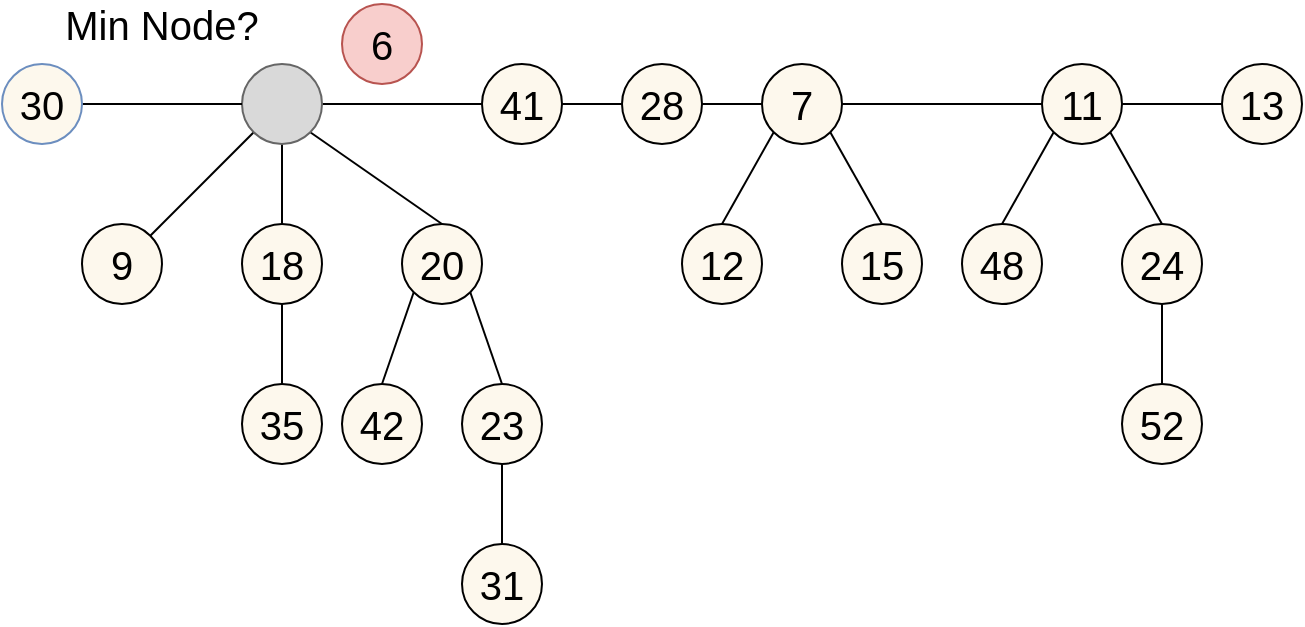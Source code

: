 <mxfile version="13.1.14" type="device"><diagram id="Bn5bFr40HY5l-_l_uHLW" name="第 1 页"><mxGraphModel dx="1038" dy="540" grid="1" gridSize="10" guides="1" tooltips="1" connect="1" arrows="1" fold="1" page="1" pageScale="1" pageWidth="827" pageHeight="1169" math="0" shadow="0"><root><mxCell id="0"/><mxCell id="1" parent="0"/><mxCell id="mephi8BlvPMv_R42au-Z-41" style="rounded=0;orthogonalLoop=1;jettySize=auto;html=1;exitX=0;exitY=1;exitDx=0;exitDy=0;entryX=1;entryY=0;entryDx=0;entryDy=0;fontSize=20;strokeColor=#000000;endArrow=none;endFill=0;" parent="1" source="mephi8BlvPMv_R42au-Z-1" target="mephi8BlvPMv_R42au-Z-24" edge="1"><mxGeometry relative="1" as="geometry"/></mxCell><mxCell id="mephi8BlvPMv_R42au-Z-45" style="edgeStyle=none;rounded=0;orthogonalLoop=1;jettySize=auto;html=1;exitX=0.5;exitY=1;exitDx=0;exitDy=0;entryX=0.5;entryY=0;entryDx=0;entryDy=0;endArrow=none;endFill=0;strokeColor=#000000;fontSize=20;" parent="1" source="mephi8BlvPMv_R42au-Z-1" target="mephi8BlvPMv_R42au-Z-25" edge="1"><mxGeometry relative="1" as="geometry"/></mxCell><mxCell id="mephi8BlvPMv_R42au-Z-46" style="edgeStyle=none;rounded=0;orthogonalLoop=1;jettySize=auto;html=1;exitX=1;exitY=1;exitDx=0;exitDy=0;entryX=0.5;entryY=0;entryDx=0;entryDy=0;endArrow=none;endFill=0;strokeColor=#000000;fontSize=20;" parent="1" source="mephi8BlvPMv_R42au-Z-1" target="mephi8BlvPMv_R42au-Z-26" edge="1"><mxGeometry relative="1" as="geometry"/></mxCell><mxCell id="mephi8BlvPMv_R42au-Z-51" style="edgeStyle=none;rounded=0;orthogonalLoop=1;jettySize=auto;html=1;exitX=1;exitY=0.5;exitDx=0;exitDy=0;entryX=0;entryY=0.5;entryDx=0;entryDy=0;endArrow=none;endFill=0;strokeColor=#000000;fontSize=20;" parent="1" source="mephi8BlvPMv_R42au-Z-1" target="mephi8BlvPMv_R42au-Z-23" edge="1"><mxGeometry relative="1" as="geometry"/></mxCell><mxCell id="mephi8BlvPMv_R42au-Z-1" value="&lt;font style=&quot;font-size: 20px&quot;&gt;&lt;br&gt;&lt;/font&gt;" style="ellipse;whiteSpace=wrap;html=1;aspect=fixed;fillColor=#D9D9D9;strokeColor=#666666;fontColor=#333333;" parent="1" vertex="1"><mxGeometry x="120" y="120" width="40" height="40" as="geometry"/></mxCell><mxCell id="mephi8BlvPMv_R42au-Z-52" style="edgeStyle=none;rounded=0;orthogonalLoop=1;jettySize=auto;html=1;exitX=1;exitY=0.5;exitDx=0;exitDy=0;entryX=0;entryY=0.5;entryDx=0;entryDy=0;endArrow=none;endFill=0;strokeColor=#000000;fontSize=20;" parent="1" source="mephi8BlvPMv_R42au-Z-23" target="mephi8BlvPMv_R42au-Z-31" edge="1"><mxGeometry relative="1" as="geometry"/></mxCell><mxCell id="mephi8BlvPMv_R42au-Z-23" value="&lt;font style=&quot;font-size: 20px&quot;&gt;41&lt;/font&gt;" style="ellipse;whiteSpace=wrap;html=1;aspect=fixed;fillColor=#FDF8ED;" parent="1" vertex="1"><mxGeometry x="240" y="120" width="40" height="40" as="geometry"/></mxCell><mxCell id="mephi8BlvPMv_R42au-Z-24" value="&lt;font style=&quot;font-size: 20px&quot;&gt;9&lt;br&gt;&lt;/font&gt;" style="ellipse;whiteSpace=wrap;html=1;aspect=fixed;fillColor=#FDF8ED;" parent="1" vertex="1"><mxGeometry x="40" y="200" width="40" height="40" as="geometry"/></mxCell><mxCell id="mephi8BlvPMv_R42au-Z-50" style="edgeStyle=none;rounded=0;orthogonalLoop=1;jettySize=auto;html=1;exitX=0.5;exitY=1;exitDx=0;exitDy=0;entryX=0.5;entryY=0;entryDx=0;entryDy=0;endArrow=none;endFill=0;strokeColor=#000000;fontSize=20;" parent="1" source="mephi8BlvPMv_R42au-Z-25" target="mephi8BlvPMv_R42au-Z-27" edge="1"><mxGeometry relative="1" as="geometry"/></mxCell><mxCell id="mephi8BlvPMv_R42au-Z-25" value="&lt;font style=&quot;font-size: 20px&quot;&gt;18&lt;br&gt;&lt;/font&gt;" style="ellipse;whiteSpace=wrap;html=1;aspect=fixed;fillColor=#FDF8ED;" parent="1" vertex="1"><mxGeometry x="120" y="200" width="40" height="40" as="geometry"/></mxCell><mxCell id="mephi8BlvPMv_R42au-Z-47" style="edgeStyle=none;rounded=0;orthogonalLoop=1;jettySize=auto;html=1;exitX=0;exitY=1;exitDx=0;exitDy=0;entryX=0.5;entryY=0;entryDx=0;entryDy=0;endArrow=none;endFill=0;strokeColor=#000000;fontSize=20;" parent="1" source="mephi8BlvPMv_R42au-Z-26" target="mephi8BlvPMv_R42au-Z-28" edge="1"><mxGeometry relative="1" as="geometry"/></mxCell><mxCell id="mephi8BlvPMv_R42au-Z-48" style="edgeStyle=none;rounded=0;orthogonalLoop=1;jettySize=auto;html=1;exitX=1;exitY=1;exitDx=0;exitDy=0;entryX=0.5;entryY=0;entryDx=0;entryDy=0;endArrow=none;endFill=0;strokeColor=#000000;fontSize=20;" parent="1" source="mephi8BlvPMv_R42au-Z-26" target="mephi8BlvPMv_R42au-Z-29" edge="1"><mxGeometry relative="1" as="geometry"/></mxCell><mxCell id="mephi8BlvPMv_R42au-Z-26" value="&lt;font style=&quot;font-size: 20px&quot;&gt;20&lt;br&gt;&lt;/font&gt;" style="ellipse;whiteSpace=wrap;html=1;aspect=fixed;fillColor=#FDF8ED;" parent="1" vertex="1"><mxGeometry x="200" y="200" width="40" height="40" as="geometry"/></mxCell><mxCell id="mephi8BlvPMv_R42au-Z-27" value="&lt;font style=&quot;font-size: 20px&quot;&gt;35&lt;br&gt;&lt;/font&gt;" style="ellipse;whiteSpace=wrap;html=1;aspect=fixed;fillColor=#FDF8ED;" parent="1" vertex="1"><mxGeometry x="120" y="280" width="40" height="40" as="geometry"/></mxCell><mxCell id="mephi8BlvPMv_R42au-Z-28" value="&lt;font style=&quot;font-size: 20px&quot;&gt;42&lt;br&gt;&lt;/font&gt;" style="ellipse;whiteSpace=wrap;html=1;aspect=fixed;fillColor=#FDF8ED;" parent="1" vertex="1"><mxGeometry x="170" y="280" width="40" height="40" as="geometry"/></mxCell><mxCell id="mephi8BlvPMv_R42au-Z-49" style="edgeStyle=none;rounded=0;orthogonalLoop=1;jettySize=auto;html=1;exitX=0.5;exitY=1;exitDx=0;exitDy=0;entryX=0.5;entryY=0;entryDx=0;entryDy=0;endArrow=none;endFill=0;strokeColor=#000000;fontSize=20;" parent="1" source="mephi8BlvPMv_R42au-Z-29" target="mephi8BlvPMv_R42au-Z-30" edge="1"><mxGeometry relative="1" as="geometry"/></mxCell><mxCell id="mephi8BlvPMv_R42au-Z-29" value="&lt;font style=&quot;font-size: 20px&quot;&gt;23&lt;br&gt;&lt;/font&gt;" style="ellipse;whiteSpace=wrap;html=1;aspect=fixed;fillColor=#FDF8ED;" parent="1" vertex="1"><mxGeometry x="230" y="280" width="40" height="40" as="geometry"/></mxCell><mxCell id="mephi8BlvPMv_R42au-Z-30" value="&lt;font style=&quot;font-size: 20px&quot;&gt;31&lt;br&gt;&lt;/font&gt;" style="ellipse;whiteSpace=wrap;html=1;aspect=fixed;fillColor=#FDF8ED;" parent="1" vertex="1"><mxGeometry x="230" y="360" width="40" height="40" as="geometry"/></mxCell><mxCell id="mephi8BlvPMv_R42au-Z-53" style="edgeStyle=none;rounded=0;orthogonalLoop=1;jettySize=auto;html=1;exitX=1;exitY=0.5;exitDx=0;exitDy=0;entryX=0;entryY=0.5;entryDx=0;entryDy=0;endArrow=none;endFill=0;strokeColor=#000000;fontSize=20;" parent="1" source="mephi8BlvPMv_R42au-Z-31" target="mephi8BlvPMv_R42au-Z-32" edge="1"><mxGeometry relative="1" as="geometry"/></mxCell><mxCell id="mephi8BlvPMv_R42au-Z-31" value="&lt;font style=&quot;font-size: 20px&quot;&gt;28&lt;br&gt;&lt;/font&gt;" style="ellipse;whiteSpace=wrap;html=1;aspect=fixed;fillColor=#FDF8ED;" parent="1" vertex="1"><mxGeometry x="310" y="120" width="40" height="40" as="geometry"/></mxCell><mxCell id="mephi8BlvPMv_R42au-Z-54" style="edgeStyle=none;rounded=0;orthogonalLoop=1;jettySize=auto;html=1;exitX=1;exitY=0.5;exitDx=0;exitDy=0;entryX=0;entryY=0.5;entryDx=0;entryDy=0;endArrow=none;endFill=0;strokeColor=#000000;fontSize=20;" parent="1" source="mephi8BlvPMv_R42au-Z-32" target="mephi8BlvPMv_R42au-Z-35" edge="1"><mxGeometry relative="1" as="geometry"/></mxCell><mxCell id="mephi8BlvPMv_R42au-Z-57" style="edgeStyle=none;rounded=0;orthogonalLoop=1;jettySize=auto;html=1;exitX=0;exitY=1;exitDx=0;exitDy=0;entryX=0.5;entryY=0;entryDx=0;entryDy=0;endArrow=none;endFill=0;strokeColor=#000000;fontSize=20;" parent="1" source="mephi8BlvPMv_R42au-Z-32" target="mephi8BlvPMv_R42au-Z-33" edge="1"><mxGeometry relative="1" as="geometry"/></mxCell><mxCell id="mephi8BlvPMv_R42au-Z-58" style="edgeStyle=none;rounded=0;orthogonalLoop=1;jettySize=auto;html=1;exitX=1;exitY=1;exitDx=0;exitDy=0;entryX=0.5;entryY=0;entryDx=0;entryDy=0;endArrow=none;endFill=0;strokeColor=#000000;fontSize=20;" parent="1" source="mephi8BlvPMv_R42au-Z-32" target="mephi8BlvPMv_R42au-Z-34" edge="1"><mxGeometry relative="1" as="geometry"/></mxCell><mxCell id="mephi8BlvPMv_R42au-Z-32" value="&lt;font style=&quot;font-size: 20px&quot;&gt;7&lt;br&gt;&lt;/font&gt;" style="ellipse;whiteSpace=wrap;html=1;aspect=fixed;fillColor=#FDF8ED;" parent="1" vertex="1"><mxGeometry x="380" y="120" width="40" height="40" as="geometry"/></mxCell><mxCell id="mephi8BlvPMv_R42au-Z-33" value="&lt;font style=&quot;font-size: 20px&quot;&gt;12&lt;br&gt;&lt;/font&gt;" style="ellipse;whiteSpace=wrap;html=1;aspect=fixed;fillColor=#FDF8ED;" parent="1" vertex="1"><mxGeometry x="340" y="200" width="40" height="40" as="geometry"/></mxCell><mxCell id="mephi8BlvPMv_R42au-Z-34" value="&lt;font style=&quot;font-size: 20px&quot;&gt;15&lt;br&gt;&lt;/font&gt;" style="ellipse;whiteSpace=wrap;html=1;aspect=fixed;fillColor=#FDF8ED;" parent="1" vertex="1"><mxGeometry x="420" y="200" width="40" height="40" as="geometry"/></mxCell><mxCell id="mephi8BlvPMv_R42au-Z-55" style="edgeStyle=none;rounded=0;orthogonalLoop=1;jettySize=auto;html=1;exitX=1;exitY=0.5;exitDx=0;exitDy=0;entryX=0;entryY=0.5;entryDx=0;entryDy=0;endArrow=none;endFill=0;strokeColor=#000000;fontSize=20;" parent="1" source="mephi8BlvPMv_R42au-Z-35" target="mephi8BlvPMv_R42au-Z-39" edge="1"><mxGeometry relative="1" as="geometry"/></mxCell><mxCell id="mephi8BlvPMv_R42au-Z-59" style="edgeStyle=none;rounded=0;orthogonalLoop=1;jettySize=auto;html=1;exitX=0;exitY=1;exitDx=0;exitDy=0;entryX=0.5;entryY=0;entryDx=0;entryDy=0;endArrow=none;endFill=0;strokeColor=#000000;fontSize=20;" parent="1" source="mephi8BlvPMv_R42au-Z-35" target="mephi8BlvPMv_R42au-Z-36" edge="1"><mxGeometry relative="1" as="geometry"/></mxCell><mxCell id="mephi8BlvPMv_R42au-Z-60" style="edgeStyle=none;rounded=0;orthogonalLoop=1;jettySize=auto;html=1;exitX=1;exitY=1;exitDx=0;exitDy=0;entryX=0.5;entryY=0;entryDx=0;entryDy=0;endArrow=none;endFill=0;strokeColor=#000000;fontSize=20;" parent="1" source="mephi8BlvPMv_R42au-Z-35" target="mephi8BlvPMv_R42au-Z-37" edge="1"><mxGeometry relative="1" as="geometry"/></mxCell><mxCell id="mephi8BlvPMv_R42au-Z-35" value="&lt;font style=&quot;font-size: 20px&quot;&gt;11&lt;br&gt;&lt;/font&gt;" style="ellipse;whiteSpace=wrap;html=1;aspect=fixed;fillColor=#FDF8ED;" parent="1" vertex="1"><mxGeometry x="520" y="120" width="40" height="40" as="geometry"/></mxCell><mxCell id="mephi8BlvPMv_R42au-Z-36" value="&lt;font style=&quot;font-size: 20px&quot;&gt;48&lt;br&gt;&lt;/font&gt;" style="ellipse;whiteSpace=wrap;html=1;aspect=fixed;fillColor=#FDF8ED;" parent="1" vertex="1"><mxGeometry x="480" y="200" width="40" height="40" as="geometry"/></mxCell><mxCell id="mephi8BlvPMv_R42au-Z-61" style="edgeStyle=none;rounded=0;orthogonalLoop=1;jettySize=auto;html=1;exitX=0.5;exitY=1;exitDx=0;exitDy=0;entryX=0.5;entryY=0;entryDx=0;entryDy=0;endArrow=none;endFill=0;strokeColor=#000000;fontSize=20;" parent="1" source="mephi8BlvPMv_R42au-Z-37" target="mephi8BlvPMv_R42au-Z-38" edge="1"><mxGeometry relative="1" as="geometry"/></mxCell><mxCell id="mephi8BlvPMv_R42au-Z-37" value="&lt;font style=&quot;font-size: 20px&quot;&gt;24&lt;br&gt;&lt;/font&gt;" style="ellipse;whiteSpace=wrap;html=1;aspect=fixed;fillColor=#FDF8ED;" parent="1" vertex="1"><mxGeometry x="560" y="200" width="40" height="40" as="geometry"/></mxCell><mxCell id="mephi8BlvPMv_R42au-Z-38" value="&lt;font style=&quot;font-size: 20px&quot;&gt;52&lt;br&gt;&lt;/font&gt;" style="ellipse;whiteSpace=wrap;html=1;aspect=fixed;fillColor=#FDF8ED;" parent="1" vertex="1"><mxGeometry x="560" y="280" width="40" height="40" as="geometry"/></mxCell><mxCell id="mephi8BlvPMv_R42au-Z-39" value="&lt;font style=&quot;font-size: 20px&quot;&gt;13&lt;br&gt;&lt;/font&gt;" style="ellipse;whiteSpace=wrap;html=1;aspect=fixed;fillColor=#FDF8ED;" parent="1" vertex="1"><mxGeometry x="610" y="120" width="40" height="40" as="geometry"/></mxCell><mxCell id="mephi8BlvPMv_R42au-Z-62" value="Min Node?" style="text;html=1;strokeColor=none;fillColor=none;align=center;verticalAlign=middle;whiteSpace=wrap;rounded=0;fontSize=20;" parent="1" vertex="1"><mxGeometry x="20" y="90" width="120" height="20" as="geometry"/></mxCell><mxCell id="mephi8BlvPMv_R42au-Z-70" style="edgeStyle=none;rounded=0;orthogonalLoop=1;jettySize=auto;html=1;exitX=1;exitY=0.5;exitDx=0;exitDy=0;entryX=0;entryY=0.5;entryDx=0;entryDy=0;startArrow=none;startFill=0;endArrow=none;endFill=0;strokeColor=#000000;fontSize=20;" parent="1" source="mephi8BlvPMv_R42au-Z-68" target="mephi8BlvPMv_R42au-Z-1" edge="1"><mxGeometry relative="1" as="geometry"/></mxCell><mxCell id="mephi8BlvPMv_R42au-Z-68" value="&lt;font style=&quot;font-size: 20px&quot;&gt;30&lt;br&gt;&lt;/font&gt;" style="ellipse;whiteSpace=wrap;html=1;aspect=fixed;fillColor=#FDF8ED;strokeColor=#6c8ebf;" parent="1" vertex="1"><mxGeometry y="120" width="40" height="40" as="geometry"/></mxCell><mxCell id="m7k1I61DDLJtGhJbGZ-9-1" value="&lt;font style=&quot;font-size: 20px&quot;&gt;6&lt;br&gt;&lt;/font&gt;" style="ellipse;whiteSpace=wrap;html=1;aspect=fixed;fillColor=#f8cecc;strokeColor=#b85450;" vertex="1" parent="1"><mxGeometry x="170" y="90" width="40" height="40" as="geometry"/></mxCell></root></mxGraphModel></diagram></mxfile>